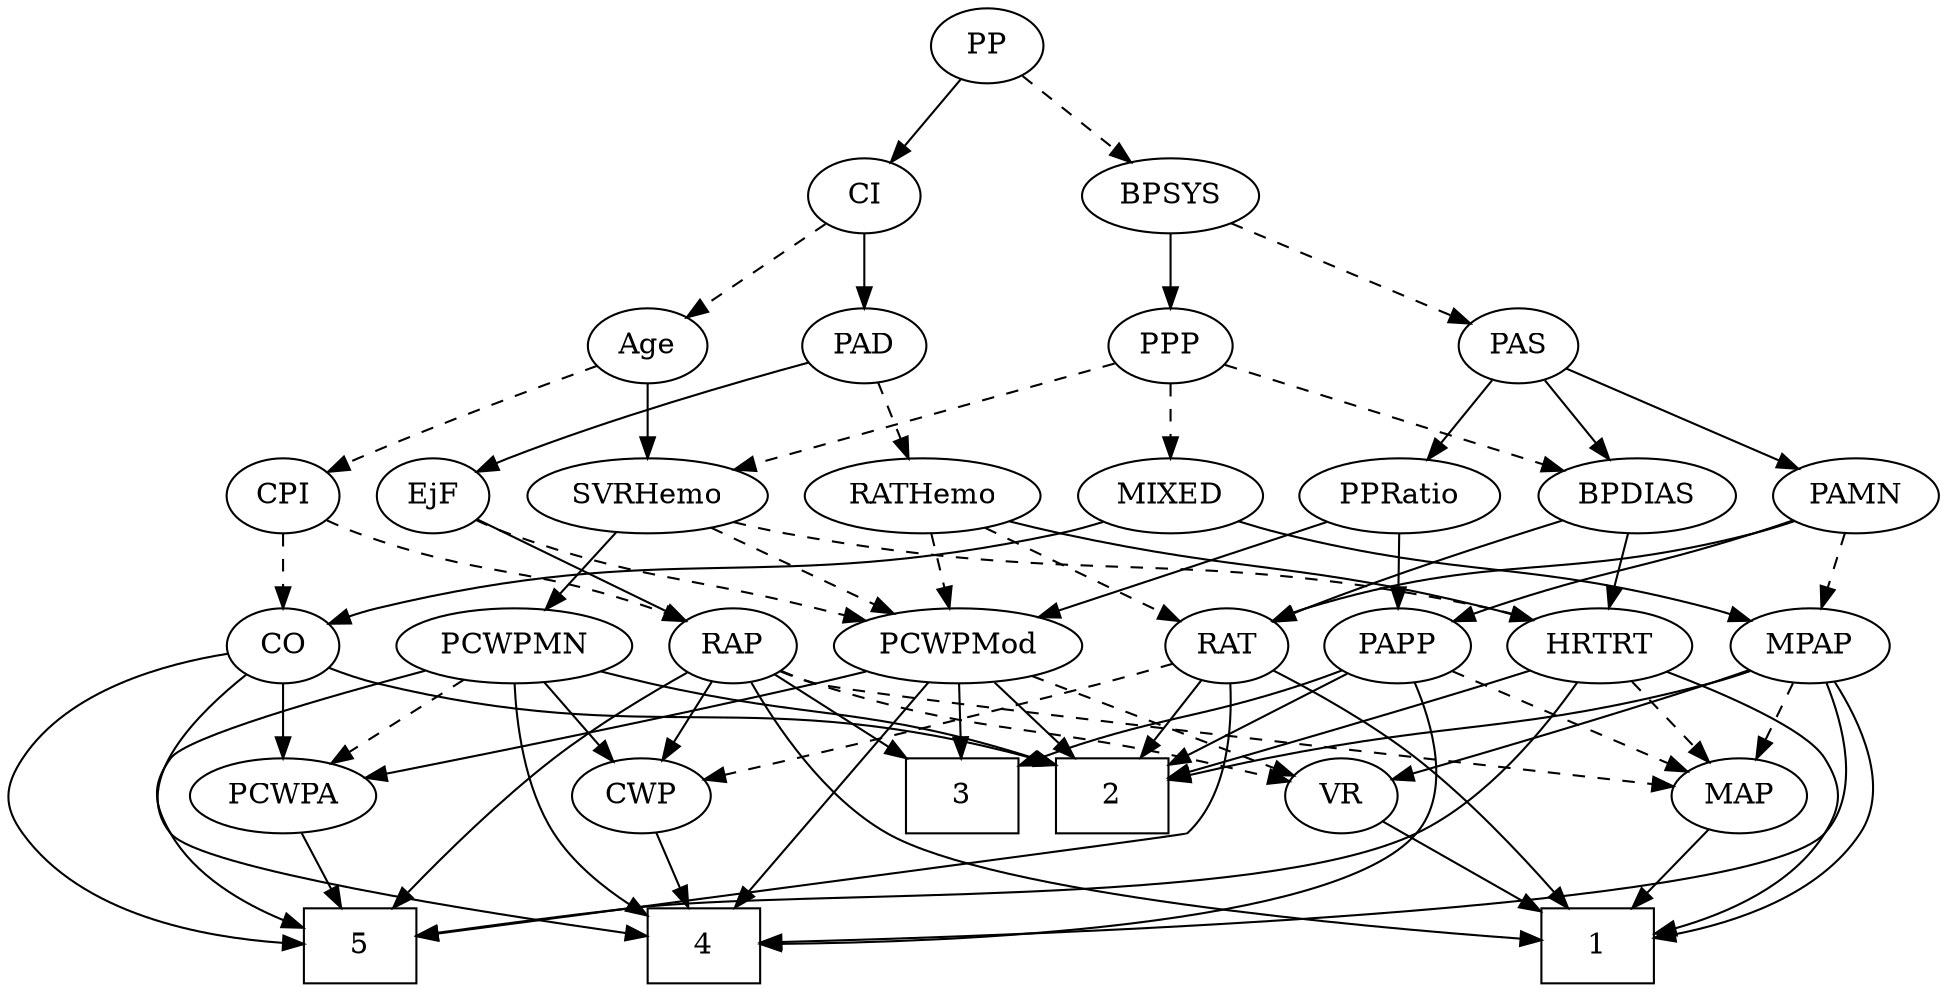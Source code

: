 strict digraph {
	graph [bb="0,0,882.73,468"];
	node [label="\N"];
	1	[height=0.5,
		pos="751.87,18",
		shape=box,
		width=0.75];
	2	[height=0.5,
		pos="519.87,90",
		shape=box,
		width=0.75];
	3	[height=0.5,
		pos="447.87,90",
		shape=box,
		width=0.75];
	4	[height=0.5,
		pos="324.87,18",
		shape=box,
		width=0.75];
	5	[height=0.5,
		pos="163.87,18",
		shape=box,
		width=0.75];
	RAP	[height=0.5,
		pos="333.87,162",
		width=0.77632];
	RAP -> 1	[pos="e,724.71,20.844 343.11,144.76 355.77,124.15 380.54,89.23 411.87,72 463.48,43.606 637.37,27.505 714.49,21.608",
		style=solid];
	RAP -> 3	[pos="e,420.85,107.59 353.46,148.97 369.58,139.07 392.85,124.78 412.25,112.87",
		style=solid];
	RAP -> 5	[pos="e,180.02,36.311 314.3,149.03 298.11,138.82 274.79,123.39 255.87,108 231.13,87.878 205.21,62.35 187.22,43.799",
		style=solid];
	CWP	[height=0.5,
		pos="295.87,90",
		width=0.84854];
	RAP -> CWP	[pos="e,304.9,107.63 325.05,144.76 320.51,136.4 314.87,126.02 309.77,116.61",
		style=solid];
	MAP	[height=0.5,
		pos="819.87,90",
		width=0.84854];
	RAP -> MAP	[pos="e,789.89,94.278 354.96,149.94 360.05,147.65 365.56,145.49 370.87,144 390.47,138.49 673.52,107.07 779.87,95.378",
		style=dashed];
	VR	[height=0.5,
		pos="629.87,90",
		width=0.75];
	RAP -> VR	[pos="e,604.91,96.954 355.04,150.22 360.13,147.93 365.62,145.69 370.87,144 450.6,118.33 473.92,125.38 555.87,108 568.66,105.29 582.65,\
102.12 594.99,99.265",
		style=dashed];
	PAS	[height=0.5,
		pos="687.87,306",
		width=0.75];
	PAMN	[height=0.5,
		pos="834.87,234",
		width=1.011];
	PAS -> PAMN	[pos="e,809.52,247.07 709.24,294.82 733.14,283.44 772.17,264.85 800.4,251.41",
		style=solid];
	BPDIAS	[height=0.5,
		pos="737.87,234",
		width=1.1735];
	PAS -> BPDIAS	[pos="e,726.1,251.47 698.96,289.46 705.19,280.74 713.11,269.65 720.18,259.76",
		style=solid];
	PPRatio	[height=0.5,
		pos="637.87,234",
		width=1.1013];
	PAS -> PPRatio	[pos="e,649.63,251.47 676.77,289.46 670.54,280.74 662.62,269.65 655.55,259.76",
		style=solid];
	PAD	[height=0.5,
		pos="409.87,306",
		width=0.79437];
	RATHemo	[height=0.5,
		pos="431.87,234",
		width=1.3721];
	PAD -> RATHemo	[pos="e,426.44,252.28 415.19,288.05 417.64,280.26 420.61,270.82 423.36,262.08",
		style=dashed];
	EjF	[height=0.5,
		pos="219.87,234",
		width=0.75];
	PAD -> EjF	[pos="e,241.01,245.46 384.75,297.29 354.01,287.64 300.52,270.16 255.87,252 254.04,251.26 252.18,250.47 250.3,249.66",
		style=solid];
	MPAP	[height=0.5,
		pos="819.87,162",
		width=0.97491];
	PAMN -> MPAP	[pos="e,823.57,180.28 831.23,216.05 829.56,208.26 827.54,198.82 825.67,190.08",
		style=dashed];
	PAPP	[height=0.5,
		pos="637.87,162",
		width=0.88464];
	PAMN -> PAPP	[pos="e,662.27,173.77 806.71,222.39 800.83,220.23 794.66,218.01 788.87,216 739.87,199.01 726.45,198.16 677.87,180 675.8,179.23 673.68,\
178.41 671.55,177.57",
		style=solid];
	RAT	[height=0.5,
		pos="560.87,162",
		width=0.75827];
	PAMN -> RAT	[pos="e,581.82,173.99 807.38,221.99 801.34,219.81 794.94,217.68 788.87,216 705.18,192.87 679.46,206.76 596.87,180 594.99,179.39 593.09,\
178.71 591.19,177.98",
		style=solid];
	CWP -> 4	[pos="e,317.64,36.447 302.74,72.411 306.04,64.454 310.07,54.722 313.78,45.756",
		style=solid];
	PCWPMod	[height=0.5,
		pos="431.87,162",
		width=1.4443];
	PCWPMod -> 2	[pos="e,498.44,108.04 451.83,145.12 463.23,136.05 477.73,124.51 490.42,114.42",
		style=solid];
	PCWPMod -> 3	[pos="e,443.96,108.1 435.82,143.7 437.58,135.98 439.7,126.71 441.67,118.11",
		style=solid];
	PCWPMod -> 4	[pos="e,337.94,36.346 419.38,144.43 400.82,119.8 365.79,73.304 343.98,44.365",
		style=solid];
	PCWPA	[height=0.5,
		pos="128.87,90",
		width=1.1555];
	PCWPMod -> PCWPA	[pos="e,165.92,98.439 393.23,149.88 385.83,147.85 378.12,145.8 370.87,144 303.45,127.24 224.78,110.53 175.88,100.48",
		style=solid];
	PCWPMod -> VR	[pos="e,606.43,99.286 466.81,148.65 503.54,135.66 560.9,115.38 596.88,102.66",
		style=dashed];
	PCWPA -> 5	[pos="e,155.23,36.275 137.34,72.055 141.36,64.007 146.26,54.205 150.75,45.226",
		style=solid];
	PCWPMN	[height=0.5,
		pos="236.87,162",
		width=1.3902];
	PCWPMN -> 2	[pos="e,492.64,104.72 274.18,149.89 281.67,147.82 289.49,145.75 296.87,144 376.16,125.17 401.54,133.59 482.97,107.85",
		style=solid];
	PCWPMN -> 4	[pos="e,297.76,33.453 237.07,143.96 238.03,125.02 241.87,94.178 255.87,72 264.19,58.82 277.01,47.654 289.35,39.02",
		style=solid];
	PCWPMN -> 5	[pos="e,136.79,27.564 197.93,150.58 153.24,138.23 85.118,118.06 77.866,108 68.511,95.02 70.066,85.97 77.866,72 88.496,52.962 109.09,39.915 \
127.45,31.53",
		style=solid];
	PCWPMN -> CWP	[pos="e,282.79,106.51 250.85,144.41 258.41,135.44 267.87,124.21 276.17,114.37",
		style=solid];
	PCWPMN -> PCWPA	[pos="e,150.89,105.27 213.7,145.98 197.86,135.72 176.71,122.01 159.49,110.85",
		style=dashed];
	CO	[height=0.5,
		pos="135.87,162",
		width=0.75];
	CO -> 2	[pos="e,492.71,104.94 157.29,151.04 163.78,148.38 171.01,145.76 177.87,144 307.41,110.8 350.22,144.09 482.99,107.69",
		style=solid];
	CO -> 4	[pos="e,297.48,22.914 117.65,148.66 93.74,130.96 57.115,97.676 77.866,72 91.015,55.73 221.76,34.273 287.51,24.397",
		style=solid];
	CO -> 5	[pos="e,136.72,19.209 109.19,158.57 78.57,154.2 29.648,141.99 6.8659,108 -2.0423,94.709 -2.4646,84.998 6.8659,72 33.892,34.351 89.077,\
23.098 126.28,19.929",
		style=solid];
	CO -> PCWPA	[pos="e,130.58,108.1 134.14,143.7 133.36,135.98 132.44,126.71 131.58,118.11",
		style=solid];
	CI	[height=0.5,
		pos="409.87,378",
		width=0.75];
	CI -> PAD	[pos="e,409.87,324.1 409.87,359.7 409.87,351.98 409.87,342.71 409.87,334.11",
		style=solid];
	Age	[height=0.5,
		pos="314.87,306",
		width=0.75];
	CI -> Age	[pos="e,332.5,319.99 392.44,364.16 377.94,353.47 357.07,338.1 340.64,325.99",
		style=dashed];
	SVRHemo	[height=0.5,
		pos="314.87,234",
		width=1.3902];
	SVRHemo -> PCWPMod	[pos="e,406.69,178.07 339.68,218.15 356.63,208.02 379.3,194.45 397.91,183.31",
		style=dashed];
	SVRHemo -> PCWPMN	[pos="e,254.77,179.06 297.17,217.12 286.87,207.87 273.71,196.07 262.32,185.84",
		style=solid];
	HRTRT	[height=0.5,
		pos="726.87,162",
		width=1.1013];
	SVRHemo -> HRTRT	[pos="e,697.98,174.4 351.15,221.54 358.6,219.47 366.45,217.5 373.87,216 507.67,189.01 545.93,210.98 678.87,180 682.01,179.27 685.23,178.4 \
688.45,177.45",
		style=dashed];
	MIXED	[height=0.5,
		pos="539.87,234",
		width=1.1193];
	MIXED -> CO	[pos="e,157.29,172.97 510.02,221.7 503.46,219.54 496.49,217.49 489.87,216 353.68,185.36 313.12,214.5 177.87,180 174.22,179.07 170.47,177.9 \
166.79,176.6",
		style=solid];
	MIXED -> MPAP	[pos="e,793.6,174.03 569.71,221.88 575.99,219.76 582.6,217.68 588.87,216 670.61,194.07 694.51,203.34 775.87,180 778.51,179.24 781.21,178.39 \
783.91,177.49",
		style=solid];
	BPSYS	[height=0.5,
		pos="539.87,378",
		width=1.0471];
	BPSYS -> PAS	[pos="e,666.23,317.23 565.65,364.81 591.02,352.81 629.79,334.47 656.84,321.68",
		style=dashed];
	PPP	[height=0.5,
		pos="539.87,306",
		width=0.75];
	BPSYS -> PPP	[pos="e,539.87,324.1 539.87,359.7 539.87,351.98 539.87,342.71 539.87,334.11",
		style=solid];
	BPDIAS -> HRTRT	[pos="e,729.55,180.1 735.15,215.7 733.93,207.98 732.48,198.71 731.13,190.11",
		style=solid];
	BPDIAS -> RAT	[pos="e,582.06,173.36 706.21,221.94 677.45,211.69 633.95,195.7 596.87,180 595.05,179.23 593.2,178.42 591.33,177.6",
		style=solid];
	HRTRT -> 1	[pos="e,779.07,23.922 756.81,150.03 795.08,135.88 856.8,112.53 859.87,108 868.84,94.757 868.33,85.579 859.87,72 844.43,47.229 813.66,33.709 \
788.9,26.537",
		style=solid];
	HRTRT -> 2	[pos="e,546.93,99.85 696.68,150.21 690.78,148.13 684.63,145.98 678.87,144 637.15,129.66 589.09,113.72 556.82,103.1",
		style=solid];
	HRTRT -> 5	[pos="e,191.14,23.029 720.59,144.19 711.83,123.31 693.78,88.455 665.87,72 593.36,29.268 372.47,45.673 288.87,36 259.36,32.586 226.03,28.018 \
201.22,24.477",
		style=solid];
	HRTRT -> MAP	[pos="e,801.75,104.64 746.59,146.15 760.23,135.89 778.53,122.11 793.43,110.9",
		style=dashed];
	RATHemo -> PCWPMod	[pos="e,431.87,180.1 431.87,215.7 431.87,207.98 431.87,198.71 431.87,190.11",
		style=dashed];
	RATHemo -> HRTRT	[pos="e,697.39,174.23 468.55,221.87 475.91,219.79 483.61,217.74 490.87,216 573.6,196.2 596.76,202.26 678.87,180 681.8,179.2 684.81,178.32 \
687.83,177.37",
		style=solid];
	RATHemo -> RAT	[pos="e,540.42,174.1 458.28,218.67 479.57,207.12 509.47,190.89 531.5,178.93",
		style=dashed];
	MAP -> 1	[pos="e,768.5,36.127 805.11,73.811 796.52,64.967 785.48,53.607 775.69,43.525",
		style=solid];
	MPAP -> 1	[pos="e,779.07,21.906 841.44,147.67 854.36,138.34 869.63,124.6 876.87,108 883.26,93.332 885.7,85.34 876.87,72 857.48,42.728 818.34,29.577 \
789,23.697",
		style=solid];
	MPAP -> 2	[pos="e,546.89,97.416 793.6,150 787.82,147.82 781.69,145.69 775.87,144 696.67,121.06 674.5,125.23 593.87,108 581.8,105.42 568.67,102.46 \
556.86,99.732",
		style=solid];
	MPAP -> 4	[pos="e,351.94,19.601 835.96,145.85 854.36,126.73 879.54,93.72 859.87,72 826.48,35.147 477.97,22.924 362.09,19.862",
		style=solid];
	MPAP -> MAP	[pos="e,819.87,108.1 819.87,143.7 819.87,135.98 819.87,126.71 819.87,118.11",
		style=dashed];
	MPAP -> VR	[pos="e,653.18,99.298 792.44,150.3 786.96,148.19 781.23,146.01 775.87,144 737.07,129.47 692.26,113.29 662.62,102.67",
		style=solid];
	CPI	[height=0.5,
		pos="147.87,234",
		width=0.75];
	CPI -> RAP	[pos="e,311.93,173.3 168.98,222.47 173.82,220.21 178.98,217.93 183.87,216 232.5,196.8 247.04,198.7 295.87,180 298.09,179.15 300.36,178.24 \
302.65,177.29",
		style=dashed];
	CPI -> CO	[pos="e,138.83,180.28 144.96,216.05 143.64,208.35 142.04,199.03 140.56,190.36",
		style=dashed];
	PP	[height=0.5,
		pos="484.87,450",
		width=0.75];
	PP -> CI	[pos="e,425.02,393.14 469.69,434.83 459.01,424.87 444.55,411.37 432.51,400.14",
		style=solid];
	PP -> BPSYS	[pos="e,527.19,395.13 496.8,433.81 503.81,424.89 512.83,413.41 520.81,403.26",
		style=dashed];
	PPP -> SVRHemo	[pos="e,351.36,246.35 515.79,297.51 478.96,286.05 407.96,263.96 361,249.35",
		style=dashed];
	PPP -> MIXED	[pos="e,539.87,252.1 539.87,287.7 539.87,279.98 539.87,270.71 539.87,262.11",
		style=dashed];
	PPP -> BPDIAS	[pos="e,706.25,246.18 563.36,296.7 596.19,285.09 656.32,263.83 696.69,249.56",
		style=dashed];
	PAPP -> 2	[pos="e,547.01,107.1 616.77,148.49 599.87,138.46 575.77,124.16 555.84,112.34",
		style=solid];
	PAPP -> 3	[pos="e,475.22,104.38 613.28,150.41 607.91,148.21 602.22,145.96 596.87,144 550.17,126.92 534.67,127.2 484.62,108.04",
		style=solid];
	PAPP -> 4	[pos="e,352.06,18.9 650.79,145.38 665.12,126.06 683.99,93.159 665.87,72 627.07,26.712 442.43,19.809 362.21,18.978",
		style=solid];
	PAPP -> MAP	[pos="e,794.65,100.56 662.33,150.39 667.45,148.23 672.82,146.01 677.87,144 720.59,127 731.8,124.13 774.87,108 778.17,106.76 781.61,105.47 \
785.06,104.17",
		style=dashed];
	VR -> 1	[pos="e,724.71,34.582 649.74,77.597 667.58,67.36 694.21,52.081 715.8,39.692",
		style=solid];
	RAT -> 1	[pos="e,738.38,36.074 582.61,150.5 611.18,136.64 658.59,113.36 665.87,108 691.14,89.376 715.58,63.016 731.91,43.819",
		style=solid];
	RAT -> 2	[pos="e,529.9,108.12 551.36,144.76 546.53,136.53 540.55,126.32 535.1,117.02",
		style=solid];
	RAT -> 5	[pos="e,191.18,22.723 565.6,144.16 570.07,124.22 573.73,91.313 555.87,72 515.21,28.049 348.19,44.034 288.87,36 259.43,32.014 226.1,27.48 \
201.26,24.097",
		style=solid];
	RAT -> CWP	[pos="e,323.29,98.244 535.94,154.41 489.12,142.05 387.83,115.29 332.97,100.8",
		style=dashed];
	PPRatio -> PCWPMod	[pos="e,468.06,175.12 607.3,222.35 601.2,220.24 594.83,218.04 588.87,216 551.53,203.22 509.14,188.92 477.82,178.4",
		style=solid];
	PPRatio -> PAPP	[pos="e,637.87,180.1 637.87,215.7 637.87,207.98 637.87,198.71 637.87,190.11",
		style=solid];
	Age -> SVRHemo	[pos="e,314.87,252.1 314.87,287.7 314.87,279.98 314.87,270.71 314.87,262.11",
		style=solid];
	Age -> CPI	[pos="e,169.09,245.27 291.98,296.2 265.71,285.98 221.4,268.44 183.87,252 182.06,251.21 180.21,250.38 178.35,249.54",
		style=dashed];
	EjF -> RAP	[pos="e,314.05,175.17 239.2,221.13 257.35,209.98 284.73,193.17 305.38,180.49",
		style=solid];
	EjF -> PCWPMod	[pos="e,392.64,174.07 240.96,222.4 245.8,220.15 250.96,217.88 255.87,216 279.08,207.08 339.26,189.38 382.8,176.89",
		style=dashed];
}

